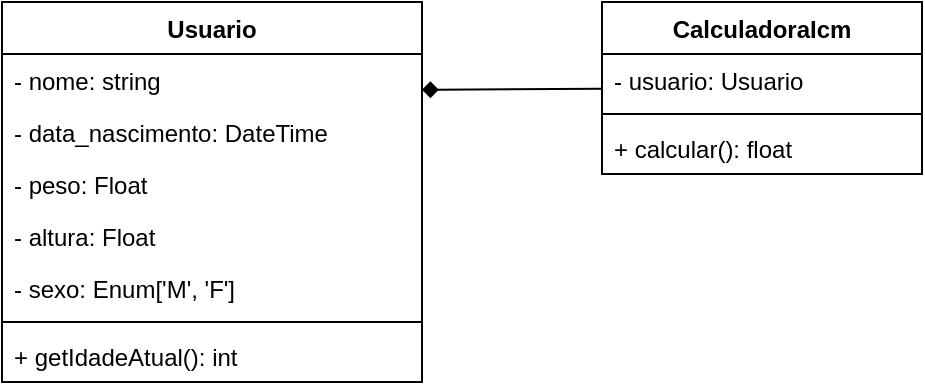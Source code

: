 <mxfile version="24.2.1" type="device">
  <diagram name="Página-1" id="RErVf1kQicEr5TleFDgS">
    <mxGraphModel dx="603" dy="323" grid="1" gridSize="10" guides="1" tooltips="1" connect="1" arrows="1" fold="1" page="1" pageScale="1" pageWidth="827" pageHeight="1169" math="0" shadow="0">
      <root>
        <mxCell id="0" />
        <mxCell id="1" parent="0" />
        <mxCell id="ciIQkk-JYnA_j3mPNtQa-1" value="Usuario" style="swimlane;fontStyle=1;align=center;verticalAlign=top;childLayout=stackLayout;horizontal=1;startSize=26;horizontalStack=0;resizeParent=1;resizeParentMax=0;resizeLast=0;collapsible=1;marginBottom=0;whiteSpace=wrap;html=1;" vertex="1" parent="1">
          <mxGeometry x="200" y="40" width="210" height="190" as="geometry" />
        </mxCell>
        <mxCell id="ciIQkk-JYnA_j3mPNtQa-12" value="- nome: string" style="text;strokeColor=none;fillColor=none;align=left;verticalAlign=top;spacingLeft=4;spacingRight=4;overflow=hidden;rotatable=0;points=[[0,0.5],[1,0.5]];portConstraint=eastwest;whiteSpace=wrap;html=1;" vertex="1" parent="ciIQkk-JYnA_j3mPNtQa-1">
          <mxGeometry y="26" width="210" height="26" as="geometry" />
        </mxCell>
        <mxCell id="ciIQkk-JYnA_j3mPNtQa-9" value="- data_nascimento: DateTime" style="text;strokeColor=none;fillColor=none;align=left;verticalAlign=top;spacingLeft=4;spacingRight=4;overflow=hidden;rotatable=0;points=[[0,0.5],[1,0.5]];portConstraint=eastwest;whiteSpace=wrap;html=1;" vertex="1" parent="ciIQkk-JYnA_j3mPNtQa-1">
          <mxGeometry y="52" width="210" height="26" as="geometry" />
        </mxCell>
        <mxCell id="ciIQkk-JYnA_j3mPNtQa-10" value="- peso: Float" style="text;strokeColor=none;fillColor=none;align=left;verticalAlign=top;spacingLeft=4;spacingRight=4;overflow=hidden;rotatable=0;points=[[0,0.5],[1,0.5]];portConstraint=eastwest;whiteSpace=wrap;html=1;" vertex="1" parent="ciIQkk-JYnA_j3mPNtQa-1">
          <mxGeometry y="78" width="210" height="26" as="geometry" />
        </mxCell>
        <mxCell id="ciIQkk-JYnA_j3mPNtQa-11" value="- altura: Float" style="text;strokeColor=none;fillColor=none;align=left;verticalAlign=top;spacingLeft=4;spacingRight=4;overflow=hidden;rotatable=0;points=[[0,0.5],[1,0.5]];portConstraint=eastwest;whiteSpace=wrap;html=1;" vertex="1" parent="ciIQkk-JYnA_j3mPNtQa-1">
          <mxGeometry y="104" width="210" height="26" as="geometry" />
        </mxCell>
        <mxCell id="ciIQkk-JYnA_j3mPNtQa-2" value="- sexo: Enum[&#39;M&#39;, &#39;F&#39;]" style="text;strokeColor=none;fillColor=none;align=left;verticalAlign=top;spacingLeft=4;spacingRight=4;overflow=hidden;rotatable=0;points=[[0,0.5],[1,0.5]];portConstraint=eastwest;whiteSpace=wrap;html=1;" vertex="1" parent="ciIQkk-JYnA_j3mPNtQa-1">
          <mxGeometry y="130" width="210" height="26" as="geometry" />
        </mxCell>
        <mxCell id="ciIQkk-JYnA_j3mPNtQa-3" value="" style="line;strokeWidth=1;fillColor=none;align=left;verticalAlign=middle;spacingTop=-1;spacingLeft=3;spacingRight=3;rotatable=0;labelPosition=right;points=[];portConstraint=eastwest;strokeColor=inherit;" vertex="1" parent="ciIQkk-JYnA_j3mPNtQa-1">
          <mxGeometry y="156" width="210" height="8" as="geometry" />
        </mxCell>
        <mxCell id="ciIQkk-JYnA_j3mPNtQa-4" value="+ getIdadeAtual(&lt;span style=&quot;background-color: initial;&quot;&gt;): int&lt;/span&gt;" style="text;strokeColor=none;fillColor=none;align=left;verticalAlign=top;spacingLeft=4;spacingRight=4;overflow=hidden;rotatable=0;points=[[0,0.5],[1,0.5]];portConstraint=eastwest;whiteSpace=wrap;html=1;" vertex="1" parent="ciIQkk-JYnA_j3mPNtQa-1">
          <mxGeometry y="164" width="210" height="26" as="geometry" />
        </mxCell>
        <mxCell id="ciIQkk-JYnA_j3mPNtQa-5" value="CalculadoraIcm" style="swimlane;fontStyle=1;align=center;verticalAlign=top;childLayout=stackLayout;horizontal=1;startSize=26;horizontalStack=0;resizeParent=1;resizeParentMax=0;resizeLast=0;collapsible=1;marginBottom=0;whiteSpace=wrap;html=1;" vertex="1" parent="1">
          <mxGeometry x="500" y="40" width="160" height="86" as="geometry" />
        </mxCell>
        <mxCell id="ciIQkk-JYnA_j3mPNtQa-6" value="- usuario: Usuario" style="text;strokeColor=none;fillColor=none;align=left;verticalAlign=top;spacingLeft=4;spacingRight=4;overflow=hidden;rotatable=0;points=[[0,0.5],[1,0.5]];portConstraint=eastwest;whiteSpace=wrap;html=1;" vertex="1" parent="ciIQkk-JYnA_j3mPNtQa-5">
          <mxGeometry y="26" width="160" height="26" as="geometry" />
        </mxCell>
        <mxCell id="ciIQkk-JYnA_j3mPNtQa-7" value="" style="line;strokeWidth=1;fillColor=none;align=left;verticalAlign=middle;spacingTop=-1;spacingLeft=3;spacingRight=3;rotatable=0;labelPosition=right;points=[];portConstraint=eastwest;strokeColor=inherit;" vertex="1" parent="ciIQkk-JYnA_j3mPNtQa-5">
          <mxGeometry y="52" width="160" height="8" as="geometry" />
        </mxCell>
        <mxCell id="ciIQkk-JYnA_j3mPNtQa-8" value="+ calcular(): float" style="text;strokeColor=none;fillColor=none;align=left;verticalAlign=top;spacingLeft=4;spacingRight=4;overflow=hidden;rotatable=0;points=[[0,0.5],[1,0.5]];portConstraint=eastwest;whiteSpace=wrap;html=1;" vertex="1" parent="ciIQkk-JYnA_j3mPNtQa-5">
          <mxGeometry y="60" width="160" height="26" as="geometry" />
        </mxCell>
        <mxCell id="ciIQkk-JYnA_j3mPNtQa-15" style="rounded=0;orthogonalLoop=1;jettySize=auto;html=1;entryX=1;entryY=0.688;entryDx=0;entryDy=0;entryPerimeter=0;endArrow=diamond;endFill=1;" edge="1" parent="1" source="ciIQkk-JYnA_j3mPNtQa-5" target="ciIQkk-JYnA_j3mPNtQa-12">
          <mxGeometry relative="1" as="geometry" />
        </mxCell>
      </root>
    </mxGraphModel>
  </diagram>
</mxfile>
